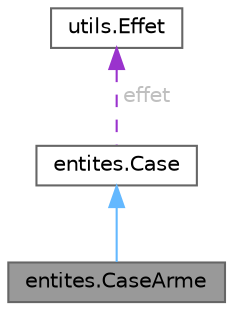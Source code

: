 digraph "entites.CaseArme"
{
 // LATEX_PDF_SIZE
  bgcolor="transparent";
  edge [fontname=Helvetica,fontsize=10,labelfontname=Helvetica,labelfontsize=10];
  node [fontname=Helvetica,fontsize=10,shape=box,height=0.2,width=0.4];
  Node1 [id="Node000001",label="entites.CaseArme",height=0.2,width=0.4,color="gray40", fillcolor="grey60", style="filled", fontcolor="black",tooltip=" "];
  Node2 -> Node1 [id="edge1_Node000001_Node000002",dir="back",color="steelblue1",style="solid",tooltip=" "];
  Node2 [id="Node000002",label="entites.Case",height=0.2,width=0.4,color="gray40", fillcolor="white", style="filled",URL="$classentites_1_1_case.html",tooltip=" "];
  Node3 -> Node2 [id="edge2_Node000002_Node000003",dir="back",color="darkorchid3",style="dashed",tooltip=" ",label=" effet",fontcolor="grey" ];
  Node3 [id="Node000003",label="utils.Effet",height=0.2,width=0.4,color="gray40", fillcolor="white", style="filled",URL="$enumutils_1_1_effet.html",tooltip=" "];
}
